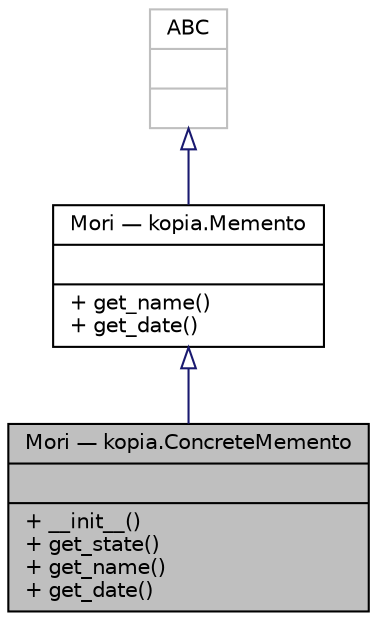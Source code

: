 digraph "Mori — kopia.ConcreteMemento"
{
 // LATEX_PDF_SIZE
  bgcolor="transparent";
  edge [fontname="Helvetica",fontsize="10",labelfontname="Helvetica",labelfontsize="10"];
  node [fontname="Helvetica",fontsize="10",shape=record];
  Node1 [label="{Mori — kopia.ConcreteMemento\n||+ __init__()\l+ get_state()\l+ get_name()\l+ get_date()\l}",height=0.2,width=0.4,color="black", fillcolor="grey75", style="filled", fontcolor="black",tooltip=" "];
  Node2 -> Node1 [dir="back",color="midnightblue",fontsize="10",style="solid",arrowtail="onormal",fontname="Helvetica"];
  Node2 [label="{Mori — kopia.Memento\n||+ get_name()\l+ get_date()\l}",height=0.2,width=0.4,color="black",URL="$class_mori_01_xE2_x80_x94_01kopia_1_1_memento.html",tooltip="Interfejs Memento zapewnia sposoby odzyskania danych szczególnych memento, takich jak data utworzenia..."];
  Node3 -> Node2 [dir="back",color="midnightblue",fontsize="10",style="solid",arrowtail="onormal",fontname="Helvetica"];
  Node3 [label="{ABC\n||}",height=0.2,width=0.4,color="grey75",tooltip=" "];
}
